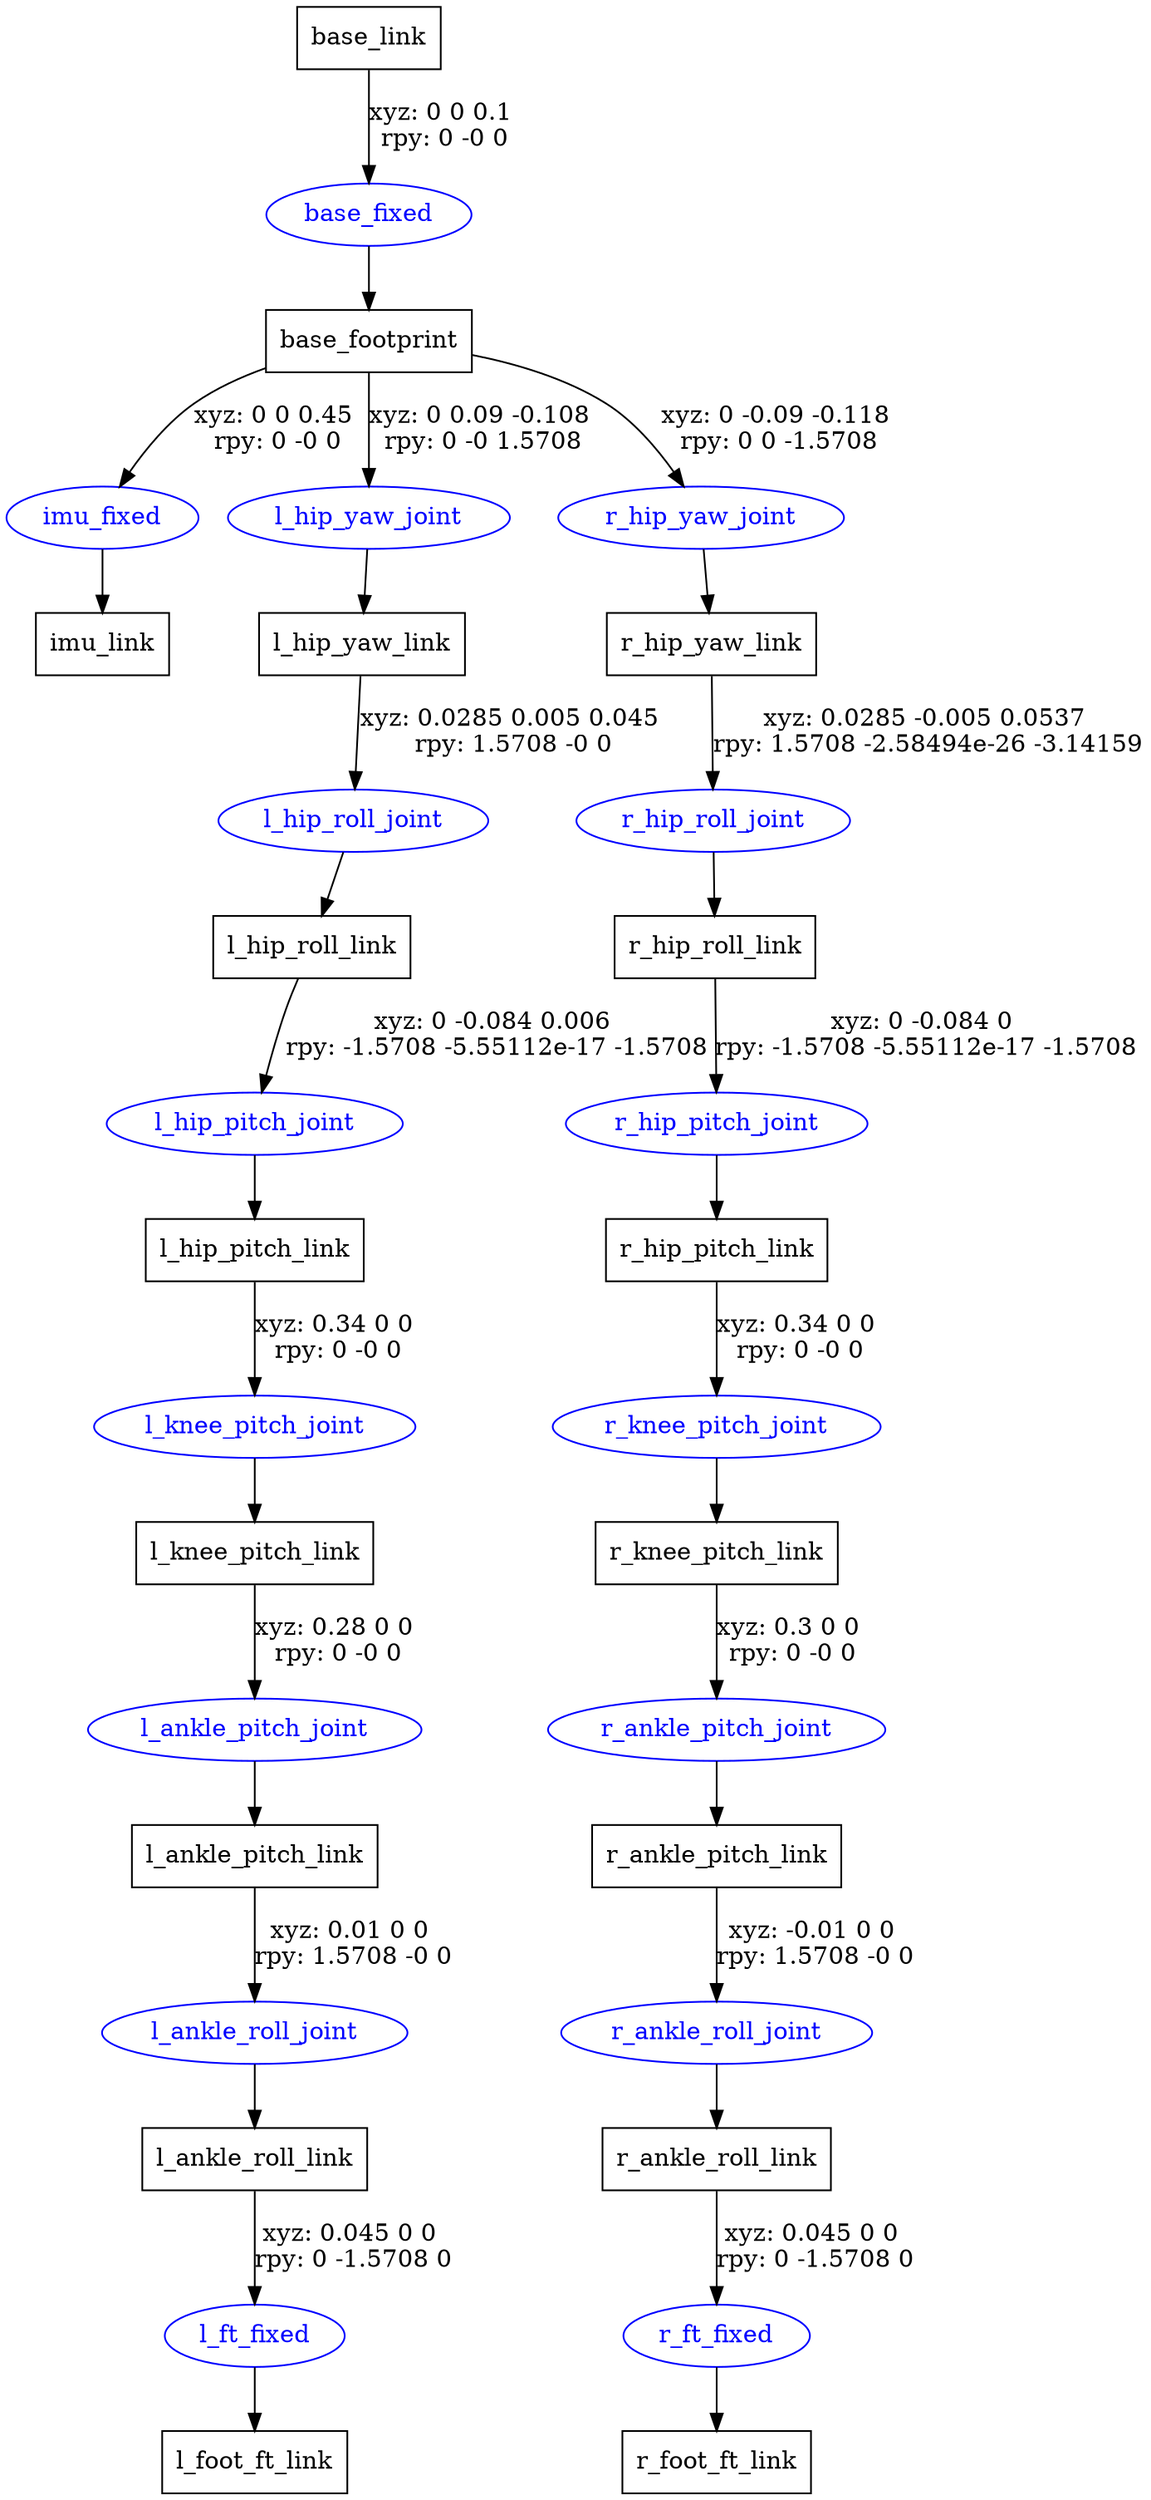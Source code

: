 digraph G {
node [shape=box];
"base_link" [label="base_link"];
"base_footprint" [label="base_footprint"];
"imu_link" [label="imu_link"];
"l_hip_yaw_link" [label="l_hip_yaw_link"];
"l_hip_roll_link" [label="l_hip_roll_link"];
"l_hip_pitch_link" [label="l_hip_pitch_link"];
"l_knee_pitch_link" [label="l_knee_pitch_link"];
"l_ankle_pitch_link" [label="l_ankle_pitch_link"];
"l_ankle_roll_link" [label="l_ankle_roll_link"];
"l_foot_ft_link" [label="l_foot_ft_link"];
"r_hip_yaw_link" [label="r_hip_yaw_link"];
"r_hip_roll_link" [label="r_hip_roll_link"];
"r_hip_pitch_link" [label="r_hip_pitch_link"];
"r_knee_pitch_link" [label="r_knee_pitch_link"];
"r_ankle_pitch_link" [label="r_ankle_pitch_link"];
"r_ankle_roll_link" [label="r_ankle_roll_link"];
"r_foot_ft_link" [label="r_foot_ft_link"];
node [shape=ellipse, color=blue, fontcolor=blue];
"base_link" -> "base_fixed" [label="xyz: 0 0 0.1 \nrpy: 0 -0 0"]
"base_fixed" -> "base_footprint"
"base_footprint" -> "imu_fixed" [label="xyz: 0 0 0.45 \nrpy: 0 -0 0"]
"imu_fixed" -> "imu_link"
"base_footprint" -> "l_hip_yaw_joint" [label="xyz: 0 0.09 -0.108 \nrpy: 0 -0 1.5708"]
"l_hip_yaw_joint" -> "l_hip_yaw_link"
"l_hip_yaw_link" -> "l_hip_roll_joint" [label="xyz: 0.0285 0.005 0.045 \nrpy: 1.5708 -0 0"]
"l_hip_roll_joint" -> "l_hip_roll_link"
"l_hip_roll_link" -> "l_hip_pitch_joint" [label="xyz: 0 -0.084 0.006 \nrpy: -1.5708 -5.55112e-17 -1.5708"]
"l_hip_pitch_joint" -> "l_hip_pitch_link"
"l_hip_pitch_link" -> "l_knee_pitch_joint" [label="xyz: 0.34 0 0 \nrpy: 0 -0 0"]
"l_knee_pitch_joint" -> "l_knee_pitch_link"
"l_knee_pitch_link" -> "l_ankle_pitch_joint" [label="xyz: 0.28 0 0 \nrpy: 0 -0 0"]
"l_ankle_pitch_joint" -> "l_ankle_pitch_link"
"l_ankle_pitch_link" -> "l_ankle_roll_joint" [label="xyz: 0.01 0 0 \nrpy: 1.5708 -0 0"]
"l_ankle_roll_joint" -> "l_ankle_roll_link"
"l_ankle_roll_link" -> "l_ft_fixed" [label="xyz: 0.045 0 0 \nrpy: 0 -1.5708 0"]
"l_ft_fixed" -> "l_foot_ft_link"
"base_footprint" -> "r_hip_yaw_joint" [label="xyz: 0 -0.09 -0.118 \nrpy: 0 0 -1.5708"]
"r_hip_yaw_joint" -> "r_hip_yaw_link"
"r_hip_yaw_link" -> "r_hip_roll_joint" [label="xyz: 0.0285 -0.005 0.0537 \nrpy: 1.5708 -2.58494e-26 -3.14159"]
"r_hip_roll_joint" -> "r_hip_roll_link"
"r_hip_roll_link" -> "r_hip_pitch_joint" [label="xyz: 0 -0.084 0 \nrpy: -1.5708 -5.55112e-17 -1.5708"]
"r_hip_pitch_joint" -> "r_hip_pitch_link"
"r_hip_pitch_link" -> "r_knee_pitch_joint" [label="xyz: 0.34 0 0 \nrpy: 0 -0 0"]
"r_knee_pitch_joint" -> "r_knee_pitch_link"
"r_knee_pitch_link" -> "r_ankle_pitch_joint" [label="xyz: 0.3 0 0 \nrpy: 0 -0 0"]
"r_ankle_pitch_joint" -> "r_ankle_pitch_link"
"r_ankle_pitch_link" -> "r_ankle_roll_joint" [label="xyz: -0.01 0 0 \nrpy: 1.5708 -0 0"]
"r_ankle_roll_joint" -> "r_ankle_roll_link"
"r_ankle_roll_link" -> "r_ft_fixed" [label="xyz: 0.045 0 0 \nrpy: 0 -1.5708 0"]
"r_ft_fixed" -> "r_foot_ft_link"
}
